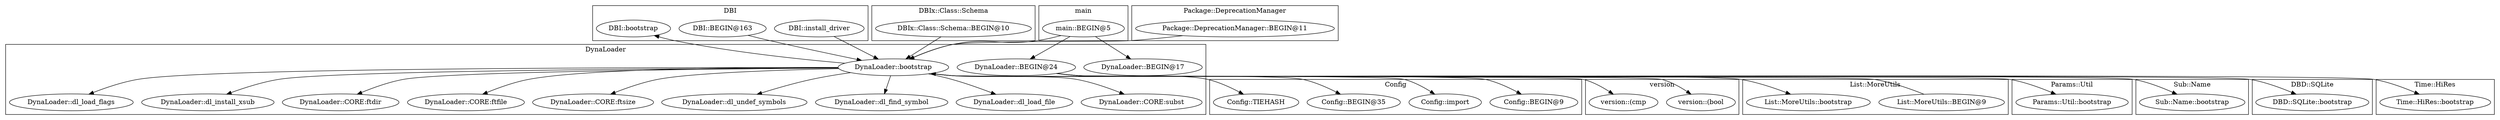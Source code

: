digraph {
graph [overlap=false]
subgraph cluster_Config {
	label="Config";
	"Config::BEGIN@35";
	"Config::TIEHASH";
	"Config::BEGIN@9";
	"Config::import";
}
subgraph cluster_DynaLoader {
	label="DynaLoader";
	"DynaLoader::CORE:ftfile";
	"DynaLoader::BEGIN@17";
	"DynaLoader::CORE:ftsize";
	"DynaLoader::BEGIN@24";
	"DynaLoader::dl_undef_symbols";
	"DynaLoader::dl_find_symbol";
	"DynaLoader::dl_load_file";
	"DynaLoader::CORE:subst";
	"DynaLoader::dl_load_flags";
	"DynaLoader::dl_install_xsub";
	"DynaLoader::CORE:ftdir";
	"DynaLoader::bootstrap";
}
subgraph cluster_List_MoreUtils {
	label="List::MoreUtils";
	"List::MoreUtils::BEGIN@9";
	"List::MoreUtils::bootstrap";
}
subgraph cluster_DBI {
	label="DBI";
	"DBI::install_driver";
	"DBI::BEGIN@163";
	"DBI::bootstrap";
}
subgraph cluster_Params_Util {
	label="Params::Util";
	"Params::Util::bootstrap";
}
subgraph cluster_version {
	label="version";
	"version::(bool";
	"version::(cmp";
}
subgraph cluster_DBIx_Class_Schema {
	label="DBIx::Class::Schema";
	"DBIx::Class::Schema::BEGIN@10";
}
subgraph cluster_Sub_Name {
	label="Sub::Name";
	"Sub::Name::bootstrap";
}
subgraph cluster_main {
	label="main";
	"main::BEGIN@5";
}
subgraph cluster_Package_DeprecationManager {
	label="Package::DeprecationManager";
	"Package::DeprecationManager::BEGIN@11";
}
subgraph cluster_DBD_SQLite {
	label="DBD::SQLite";
	"DBD::SQLite::bootstrap";
}
subgraph cluster_Time_HiRes {
	label="Time::HiRes";
	"Time::HiRes::bootstrap";
}
"DynaLoader::bootstrap" -> "Params::Util::bootstrap";
"DynaLoader::bootstrap" -> "DynaLoader::dl_find_symbol";
"DynaLoader::bootstrap" -> "Time::HiRes::bootstrap";
"DynaLoader::bootstrap" -> "DynaLoader::CORE:ftsize";
"DBI::install_driver" -> "DynaLoader::bootstrap";
"DBI::BEGIN@163" -> "DynaLoader::bootstrap";
"Package::DeprecationManager::BEGIN@11" -> "DynaLoader::bootstrap";
"List::MoreUtils::BEGIN@9" -> "DynaLoader::bootstrap";
"main::BEGIN@5" -> "DynaLoader::bootstrap";
"DBIx::Class::Schema::BEGIN@10" -> "DynaLoader::bootstrap";
"DynaLoader::BEGIN@24" -> "Config::BEGIN@35";
"DynaLoader::BEGIN@24" -> "version::(bool";
"DynaLoader::bootstrap" -> "DynaLoader::CORE:subst";
"DynaLoader::BEGIN@24" -> "Config::TIEHASH";
"main::BEGIN@5" -> "DynaLoader::BEGIN@24";
"DynaLoader::BEGIN@24" -> "Config::import";
"DynaLoader::BEGIN@24" -> "Config::BEGIN@9";
"DynaLoader::bootstrap" -> "DynaLoader::CORE:ftdir";
"DynaLoader::bootstrap" -> "DynaLoader::dl_undef_symbols";
"DynaLoader::bootstrap" -> "DynaLoader::dl_load_flags";
"DynaLoader::bootstrap" -> "DynaLoader::dl_install_xsub";
"DynaLoader::bootstrap" -> "DynaLoader::dl_load_file";
"DynaLoader::bootstrap" -> "Sub::Name::bootstrap";
"DynaLoader::bootstrap" -> "List::MoreUtils::bootstrap";
"DynaLoader::bootstrap" -> "DynaLoader::CORE:ftfile";
"DynaLoader::bootstrap" -> "DBI::bootstrap";
"DynaLoader::bootstrap" -> "DBD::SQLite::bootstrap";
"DynaLoader::BEGIN@24" -> "version::(cmp";
"main::BEGIN@5" -> "DynaLoader::BEGIN@17";
}
